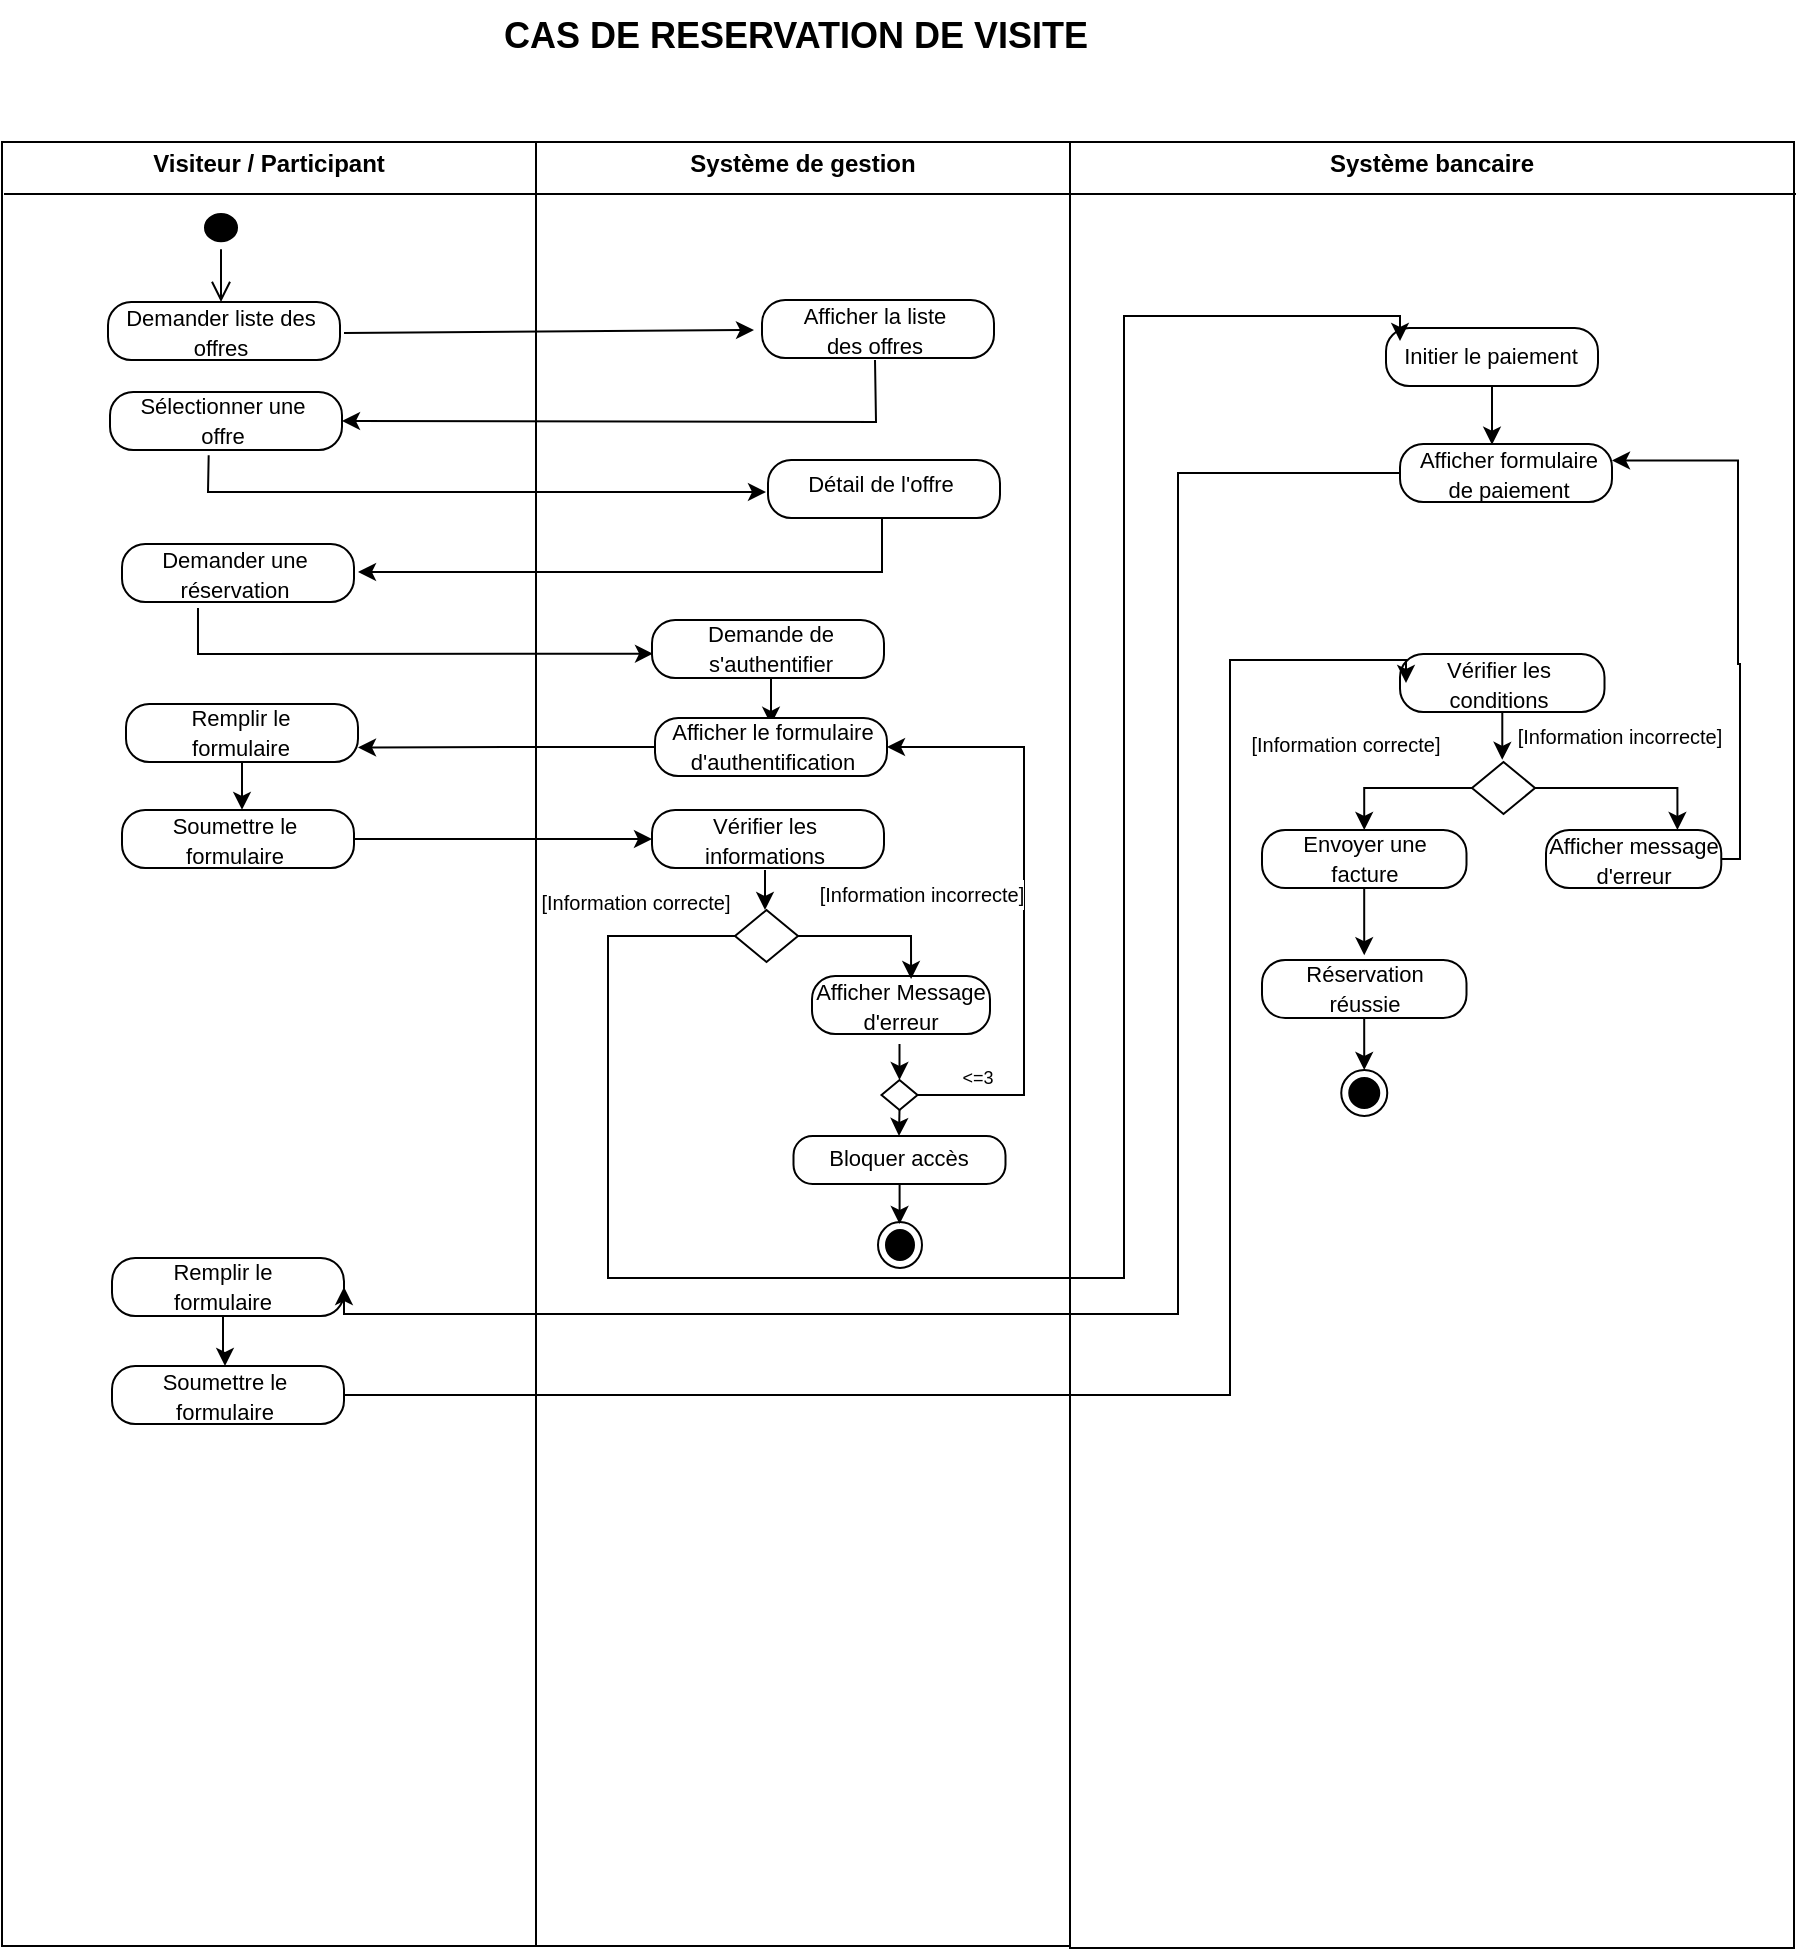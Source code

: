 <mxfile version="26.2.14">
  <diagram name="Page-1" id="e7e014a7-5840-1c2e-5031-d8a46d1fe8dd">
    <mxGraphModel dx="1094" dy="656" grid="0" gridSize="10" guides="1" tooltips="1" connect="1" arrows="1" fold="1" page="1" pageScale="1" pageWidth="827" pageHeight="1169" background="none" math="0" shadow="0">
      <root>
        <mxCell id="0" />
        <mxCell id="1" parent="0" />
        <mxCell id="_ejCU_rRlJFC165mmWsl-280" value="" style="rounded=1;whiteSpace=wrap;html=1;arcSize=40;fontColor=#000000;fillColor=light-dark(#FFFFFF,#FFFFFF);strokeColor=light-dark(#000000, #ff9090);fillStyle=solid;pointerEvents=0;align=center;verticalAlign=top;fontFamily=Helvetica;fontSize=12;labelBackgroundColor=light-dark(#000000,#000000);" parent="1" vertex="1">
          <mxGeometry x="829" y="614" width="106" height="29" as="geometry" />
        </mxCell>
        <mxCell id="_ejCU_rRlJFC165mmWsl-41" value="&lt;p style=&quot;margin:0px;margin-top:4px;text-align:center;&quot;&gt;&lt;b&gt;Visiteur / Participant&lt;/b&gt;&lt;/p&gt;" style="verticalAlign=top;align=left;overflow=fill;html=1;whiteSpace=wrap;movable=1;resizable=1;rotatable=1;deletable=1;editable=1;locked=0;connectable=1;" parent="1" vertex="1">
          <mxGeometry x="431" y="115" width="267" height="902" as="geometry" />
        </mxCell>
        <mxCell id="_ejCU_rRlJFC165mmWsl-43" value="&lt;p style=&quot;margin:0px;margin-top:4px;text-align:center;&quot;&gt;&lt;b&gt;Système de gestion&lt;/b&gt;&lt;/p&gt;" style="verticalAlign=top;align=left;overflow=fill;html=1;whiteSpace=wrap;movable=1;resizable=1;rotatable=1;deletable=1;editable=1;locked=0;connectable=1;" parent="1" vertex="1">
          <mxGeometry x="698" y="115" width="267" height="902" as="geometry" />
        </mxCell>
        <mxCell id="_ejCU_rRlJFC165mmWsl-52" value="" style="rounded=1;whiteSpace=wrap;html=1;arcSize=40;fontColor=#000000;fillColor=light-dark(#FFFFFF,#FFFFFF);strokeColor=light-dark(#000000, #ff9090);fillStyle=solid;pointerEvents=0;align=center;verticalAlign=top;fontFamily=Helvetica;fontSize=12;labelBackgroundColor=light-dark(#000000,#000000);" parent="1" vertex="1">
          <mxGeometry x="484" y="195" width="116" height="29" as="geometry" />
        </mxCell>
        <mxCell id="_ejCU_rRlJFC165mmWsl-48" value="" style="group;labelBackgroundColor=light-dark(#000000,#000000);fillColor=none;fillStyle=solid;imageAspect=1;" parent="1" vertex="1" connectable="0">
          <mxGeometry x="533" y="147" width="58" height="76" as="geometry" />
        </mxCell>
        <mxCell id="_ejCU_rRlJFC165mmWsl-46" value="" style="ellipse;html=1;shape=startState;fillColor=#000000;strokeColor=light-dark(#000000,#000000);labelBorderColor=default;" parent="_ejCU_rRlJFC165mmWsl-48" vertex="1">
          <mxGeometry x="-4.5" width="24" height="21.667" as="geometry" />
        </mxCell>
        <mxCell id="_ejCU_rRlJFC165mmWsl-47" value="" style="edgeStyle=orthogonalEdgeStyle;html=1;verticalAlign=bottom;endArrow=open;endSize=8;strokeColor=#000000;rounded=0;entryX=0.5;entryY=0;entryDx=0;entryDy=0;" parent="_ejCU_rRlJFC165mmWsl-48" source="_ejCU_rRlJFC165mmWsl-46" target="_ejCU_rRlJFC165mmWsl-54" edge="1">
          <mxGeometry relative="1" as="geometry">
            <mxPoint x="11" y="39" as="targetPoint" />
          </mxGeometry>
        </mxCell>
        <mxCell id="_ejCU_rRlJFC165mmWsl-54" value="&lt;font style=&quot;font-size: 11px;&quot;&gt;Demander liste des offres&lt;/font&gt;" style="text;html=1;align=center;verticalAlign=middle;whiteSpace=wrap;rounded=0;fontFamily=Helvetica;fontSize=12;fontColor=default;labelBackgroundColor=none;" parent="_ejCU_rRlJFC165mmWsl-48" vertex="1">
          <mxGeometry x="-41" y="48" width="97" height="30" as="geometry" />
        </mxCell>
        <mxCell id="_ejCU_rRlJFC165mmWsl-56" value="" style="endArrow=classic;html=1;rounded=0;fontFamily=Helvetica;fontSize=12;fontColor=default;labelBackgroundColor=light-dark(#000000,#000000);exitX=1;exitY=0.5;exitDx=0;exitDy=0;" parent="1" edge="1">
          <mxGeometry width="50" height="50" relative="1" as="geometry">
            <mxPoint x="602" y="210.5" as="sourcePoint" />
            <mxPoint x="807" y="209" as="targetPoint" />
          </mxGeometry>
        </mxCell>
        <mxCell id="_ejCU_rRlJFC165mmWsl-57" value="" style="rounded=1;whiteSpace=wrap;html=1;arcSize=40;fontColor=#000000;fillColor=light-dark(#FFFFFF,#FFFFFF);strokeColor=light-dark(#000000, #ff9090);fillStyle=solid;pointerEvents=0;align=center;verticalAlign=top;fontFamily=Helvetica;fontSize=12;labelBackgroundColor=light-dark(#000000,#000000);" parent="1" vertex="1">
          <mxGeometry x="811" y="194" width="116" height="29" as="geometry" />
        </mxCell>
        <mxCell id="_ejCU_rRlJFC165mmWsl-58" value="&lt;font style=&quot;font-size: 11px;&quot;&gt;Afficher la liste des offres&lt;/font&gt;" style="text;html=1;align=center;verticalAlign=middle;whiteSpace=wrap;rounded=0;fontFamily=Helvetica;fontSize=12;fontColor=default;labelBackgroundColor=none;" parent="1" vertex="1">
          <mxGeometry x="821" y="194" width="93" height="30" as="geometry" />
        </mxCell>
        <mxCell id="_ejCU_rRlJFC165mmWsl-59" value="" style="rounded=1;whiteSpace=wrap;html=1;arcSize=40;fontColor=#000000;fillColor=light-dark(#FFFFFF,#FFFFFF);strokeColor=light-dark(#000000, #ff9090);fillStyle=solid;pointerEvents=0;align=center;verticalAlign=top;fontFamily=Helvetica;fontSize=12;labelBackgroundColor=light-dark(#000000,#000000);" parent="1" vertex="1">
          <mxGeometry x="485" y="240" width="116" height="29" as="geometry" />
        </mxCell>
        <mxCell id="_ejCU_rRlJFC165mmWsl-60" value="&lt;font style=&quot;font-size: 11px;&quot;&gt;Sélectionner une offre&lt;/font&gt;" style="text;html=1;align=center;verticalAlign=middle;whiteSpace=wrap;rounded=0;fontFamily=Helvetica;fontSize=12;fontColor=default;labelBackgroundColor=none;" parent="1" vertex="1">
          <mxGeometry x="495" y="239" width="93" height="30" as="geometry" />
        </mxCell>
        <mxCell id="_ejCU_rRlJFC165mmWsl-62" value="" style="endArrow=classic;html=1;rounded=0;fontFamily=Helvetica;fontSize=12;fontColor=default;labelBackgroundColor=light-dark(#000000,#000000);entryX=1;entryY=0.5;entryDx=0;entryDy=0;exitX=0.5;exitY=1;exitDx=0;exitDy=0;" parent="1" source="_ejCU_rRlJFC165mmWsl-58" target="_ejCU_rRlJFC165mmWsl-59" edge="1">
          <mxGeometry width="50" height="50" relative="1" as="geometry">
            <mxPoint x="755" y="327" as="sourcePoint" />
            <mxPoint x="805" y="277" as="targetPoint" />
            <Array as="points">
              <mxPoint x="868" y="255" />
            </Array>
          </mxGeometry>
        </mxCell>
        <mxCell id="_ejCU_rRlJFC165mmWsl-63" value="" style="endArrow=classic;html=1;rounded=0;fontFamily=Helvetica;fontSize=12;fontColor=default;labelBackgroundColor=light-dark(#000000,#000000);exitX=0.423;exitY=1.087;exitDx=0;exitDy=0;exitPerimeter=0;" parent="1" source="_ejCU_rRlJFC165mmWsl-60" edge="1">
          <mxGeometry width="50" height="50" relative="1" as="geometry">
            <mxPoint x="548.998" y="289" as="sourcePoint" />
            <mxPoint x="813" y="290" as="targetPoint" />
            <Array as="points">
              <mxPoint x="534" y="290" />
            </Array>
          </mxGeometry>
        </mxCell>
        <mxCell id="_ejCU_rRlJFC165mmWsl-64" value="" style="rounded=1;whiteSpace=wrap;html=1;arcSize=40;fontColor=#000000;fillColor=light-dark(#FFFFFF,#FFFFFF);strokeColor=light-dark(#000000, #ff9090);fillStyle=solid;pointerEvents=0;align=center;verticalAlign=top;fontFamily=Helvetica;fontSize=12;labelBackgroundColor=light-dark(#000000,#000000);" parent="1" vertex="1">
          <mxGeometry x="814" y="274" width="116" height="29" as="geometry" />
        </mxCell>
        <mxCell id="_ejCU_rRlJFC165mmWsl-65" value="&lt;font style=&quot;font-size: 11px;&quot;&gt;Détail de l&#39;offre&lt;/font&gt;" style="text;html=1;align=center;verticalAlign=middle;whiteSpace=wrap;rounded=0;fontFamily=Helvetica;fontSize=12;fontColor=default;labelBackgroundColor=none;" parent="1" vertex="1">
          <mxGeometry x="824" y="271" width="93" height="30" as="geometry" />
        </mxCell>
        <mxCell id="_ejCU_rRlJFC165mmWsl-67" value="" style="endArrow=classic;html=1;rounded=0;fontFamily=Helvetica;fontSize=12;fontColor=default;labelBackgroundColor=light-dark(#000000,#000000);" parent="1" edge="1">
          <mxGeometry width="50" height="50" relative="1" as="geometry">
            <mxPoint x="871" y="303" as="sourcePoint" />
            <mxPoint x="609" y="330" as="targetPoint" />
            <Array as="points">
              <mxPoint x="871" y="330" />
            </Array>
          </mxGeometry>
        </mxCell>
        <mxCell id="_ejCU_rRlJFC165mmWsl-68" value="" style="rounded=1;whiteSpace=wrap;html=1;arcSize=40;fontColor=#000000;fillColor=light-dark(#FFFFFF,#FFFFFF);strokeColor=light-dark(#000000, #ff9090);fillStyle=solid;pointerEvents=0;align=center;verticalAlign=top;fontFamily=Helvetica;fontSize=12;labelBackgroundColor=light-dark(#000000,#000000);" parent="1" vertex="1">
          <mxGeometry x="491" y="316" width="116" height="29" as="geometry" />
        </mxCell>
        <mxCell id="_ejCU_rRlJFC165mmWsl-69" value="&lt;font style=&quot;font-size: 11px;&quot;&gt;Demander une réservation&lt;/font&gt;" style="text;html=1;align=center;verticalAlign=middle;whiteSpace=wrap;rounded=0;fontFamily=Helvetica;fontSize=12;fontColor=default;labelBackgroundColor=none;" parent="1" vertex="1">
          <mxGeometry x="501" y="316" width="93" height="30" as="geometry" />
        </mxCell>
        <mxCell id="_ejCU_rRlJFC165mmWsl-70" value="" style="endArrow=classic;html=1;rounded=0;fontFamily=Helvetica;fontSize=12;fontColor=default;labelBackgroundColor=light-dark(#000000,#000000);exitX=0.301;exitY=1.067;exitDx=0;exitDy=0;exitPerimeter=0;" parent="1" source="_ejCU_rRlJFC165mmWsl-69" edge="1">
          <mxGeometry width="50" height="50" relative="1" as="geometry">
            <mxPoint x="478.003" y="343.0" as="sourcePoint" />
            <mxPoint x="756.5" y="370.82" as="targetPoint" />
            <Array as="points">
              <mxPoint x="529" y="371" />
            </Array>
          </mxGeometry>
        </mxCell>
        <mxCell id="_ejCU_rRlJFC165mmWsl-71" value="" style="rounded=1;whiteSpace=wrap;html=1;arcSize=40;fontColor=#000000;fillColor=light-dark(#FFFFFF,#FFFFFF);strokeColor=light-dark(#000000, #ff9090);fillStyle=solid;pointerEvents=0;align=center;verticalAlign=top;fontFamily=Helvetica;fontSize=12;labelBackgroundColor=light-dark(#000000,#000000);" parent="1" vertex="1">
          <mxGeometry x="756" y="354" width="116" height="29" as="geometry" />
        </mxCell>
        <mxCell id="_ejCU_rRlJFC165mmWsl-219" style="edgeStyle=orthogonalEdgeStyle;rounded=0;orthogonalLoop=1;jettySize=auto;html=1;fontFamily=Helvetica;fontSize=12;fontColor=default;labelBackgroundColor=light-dark(#000000,#000000);" parent="1" source="_ejCU_rRlJFC165mmWsl-72" edge="1">
          <mxGeometry relative="1" as="geometry">
            <mxPoint x="815.5" y="406.406" as="targetPoint" />
          </mxGeometry>
        </mxCell>
        <mxCell id="_ejCU_rRlJFC165mmWsl-72" value="&lt;font style=&quot;font-size: 11px;&quot;&gt;Demande de s&#39;authentifier&lt;/font&gt;" style="text;html=1;align=center;verticalAlign=middle;whiteSpace=wrap;rounded=0;fontFamily=Helvetica;fontSize=12;fontColor=default;labelBackgroundColor=none;" parent="1" vertex="1">
          <mxGeometry x="764" y="353" width="103" height="30" as="geometry" />
        </mxCell>
        <mxCell id="_ejCU_rRlJFC165mmWsl-223" style="edgeStyle=orthogonalEdgeStyle;rounded=0;orthogonalLoop=1;jettySize=auto;html=1;fontFamily=Helvetica;fontSize=12;fontColor=default;labelBackgroundColor=light-dark(#000000,#000000);" parent="1" source="_ejCU_rRlJFC165mmWsl-79" edge="1">
          <mxGeometry relative="1" as="geometry">
            <mxPoint x="551.0" y="448.935" as="targetPoint" />
          </mxGeometry>
        </mxCell>
        <mxCell id="_ejCU_rRlJFC165mmWsl-79" value="" style="rounded=1;whiteSpace=wrap;html=1;arcSize=40;fontColor=#000000;fillColor=light-dark(#FFFFFF,#FFFFFF);strokeColor=light-dark(#000000, #ff9090);fillStyle=solid;pointerEvents=0;align=center;verticalAlign=top;fontFamily=Helvetica;fontSize=12;labelBackgroundColor=light-dark(#000000,#000000);" parent="1" vertex="1">
          <mxGeometry x="493" y="396" width="116" height="29" as="geometry" />
        </mxCell>
        <mxCell id="_ejCU_rRlJFC165mmWsl-80" value="&lt;font style=&quot;font-size: 11px;&quot;&gt;Remplir le formulaire&lt;/font&gt;" style="text;html=1;align=center;verticalAlign=middle;whiteSpace=wrap;rounded=0;fontFamily=Helvetica;fontSize=12;fontColor=default;labelBackgroundColor=none;" parent="1" vertex="1">
          <mxGeometry x="503.5" y="395" width="93" height="30" as="geometry" />
        </mxCell>
        <mxCell id="_ejCU_rRlJFC165mmWsl-95" value="" style="rounded=1;whiteSpace=wrap;html=1;arcSize=40;fontColor=#000000;fillColor=light-dark(#FFFFFF,#FFFFFF);strokeColor=light-dark(#000000, #ff9090);fillStyle=solid;pointerEvents=0;align=center;verticalAlign=top;fontFamily=Helvetica;fontSize=12;labelBackgroundColor=light-dark(#000000,#000000);" parent="1" vertex="1">
          <mxGeometry x="486" y="673" width="116" height="29" as="geometry" />
        </mxCell>
        <mxCell id="_ejCU_rRlJFC165mmWsl-114" style="edgeStyle=orthogonalEdgeStyle;rounded=0;orthogonalLoop=1;jettySize=auto;html=1;fontFamily=Helvetica;fontSize=12;fontColor=default;labelBackgroundColor=light-dark(#000000,#000000);entryX=0.5;entryY=0;entryDx=0;entryDy=0;" parent="1" source="_ejCU_rRlJFC165mmWsl-93" target="_ejCU_rRlJFC165mmWsl-113" edge="1">
          <mxGeometry relative="1" as="geometry">
            <mxPoint x="541.5" y="733.421" as="targetPoint" />
          </mxGeometry>
        </mxCell>
        <mxCell id="_ejCU_rRlJFC165mmWsl-93" value="&lt;font style=&quot;font-size: 11px;&quot;&gt;Remplir le formulaire&lt;/font&gt;" style="text;html=1;align=center;verticalAlign=middle;whiteSpace=wrap;rounded=0;fontFamily=Helvetica;fontSize=12;fontColor=default;labelBackgroundColor=none;" parent="1" vertex="1">
          <mxGeometry x="495" y="672" width="93" height="30" as="geometry" />
        </mxCell>
        <mxCell id="_ejCU_rRlJFC165mmWsl-112" value="" style="rounded=1;whiteSpace=wrap;html=1;arcSize=40;fontColor=#000000;fillColor=light-dark(#FFFFFF,#FFFFFF);strokeColor=light-dark(#000000, #ff9090);fillStyle=solid;pointerEvents=0;align=center;verticalAlign=top;fontFamily=Helvetica;fontSize=12;labelBackgroundColor=light-dark(#000000,#000000);" parent="1" vertex="1">
          <mxGeometry x="486" y="727" width="116" height="29" as="geometry" />
        </mxCell>
        <mxCell id="_ejCU_rRlJFC165mmWsl-113" value="&lt;font style=&quot;font-size: 11px;&quot;&gt;Soumettre le formulaire&lt;/font&gt;" style="text;html=1;align=center;verticalAlign=middle;whiteSpace=wrap;rounded=0;fontFamily=Helvetica;fontSize=12;fontColor=default;labelBackgroundColor=none;" parent="1" vertex="1">
          <mxGeometry x="496" y="727" width="93" height="30" as="geometry" />
        </mxCell>
        <mxCell id="_ejCU_rRlJFC165mmWsl-120" value="&lt;p style=&quot;margin:0px;margin-top:4px;text-align:center;&quot;&gt;&lt;b&gt;Système bancaire&lt;/b&gt;&lt;/p&gt;" style="verticalAlign=top;align=left;overflow=fill;html=1;whiteSpace=wrap;movable=1;resizable=1;rotatable=1;deletable=1;editable=1;locked=0;connectable=1;" parent="1" vertex="1">
          <mxGeometry x="965" y="115" width="362" height="903" as="geometry" />
        </mxCell>
        <mxCell id="_ejCU_rRlJFC165mmWsl-173" style="edgeStyle=orthogonalEdgeStyle;rounded=0;orthogonalLoop=1;jettySize=auto;html=1;fontFamily=Helvetica;fontSize=12;fontColor=default;labelBackgroundColor=light-dark(#000000,#000000);" parent="1" source="_ejCU_rRlJFC165mmWsl-167" edge="1">
          <mxGeometry relative="1" as="geometry">
            <mxPoint x="1176.0" y="266.365" as="targetPoint" />
          </mxGeometry>
        </mxCell>
        <mxCell id="_ejCU_rRlJFC165mmWsl-167" value="" style="rounded=1;whiteSpace=wrap;html=1;arcSize=40;fontColor=#000000;fillColor=light-dark(#FFFFFF,#FFFFFF);strokeColor=light-dark(#000000, #ff9090);fillStyle=solid;pointerEvents=0;align=center;verticalAlign=top;fontFamily=Helvetica;fontSize=12;labelBackgroundColor=light-dark(#000000,#000000);" parent="1" vertex="1">
          <mxGeometry x="1123" y="208" width="106" height="29" as="geometry" />
        </mxCell>
        <mxCell id="_ejCU_rRlJFC165mmWsl-168" value="&lt;font style=&quot;font-size: 11px;&quot;&gt;Initier le paiement&lt;/font&gt;" style="text;html=1;align=center;verticalAlign=middle;whiteSpace=wrap;rounded=0;fontFamily=Helvetica;fontSize=12;fontColor=default;labelBackgroundColor=none;" parent="1" vertex="1">
          <mxGeometry x="1130" y="207" width="91" height="30" as="geometry" />
        </mxCell>
        <mxCell id="_ejCU_rRlJFC165mmWsl-201" style="edgeStyle=orthogonalEdgeStyle;rounded=0;orthogonalLoop=1;jettySize=auto;html=1;fontFamily=Helvetica;fontSize=12;fontColor=default;labelBackgroundColor=light-dark(#000000,#000000);exitX=0;exitY=0.5;exitDx=0;exitDy=0;entryX=1;entryY=0.5;entryDx=0;entryDy=0;" parent="1" source="_ejCU_rRlJFC165mmWsl-170" target="_ejCU_rRlJFC165mmWsl-95" edge="1">
          <mxGeometry relative="1" as="geometry">
            <mxPoint x="642" y="696" as="targetPoint" />
            <mxPoint x="1110.62" y="653.867" as="sourcePoint" />
            <Array as="points">
              <mxPoint x="1019" y="280" />
              <mxPoint x="1019" y="701" />
              <mxPoint x="602" y="701" />
            </Array>
          </mxGeometry>
        </mxCell>
        <mxCell id="_ejCU_rRlJFC165mmWsl-172" value="" style="rounded=1;whiteSpace=wrap;html=1;arcSize=40;fontColor=#000000;fillColor=light-dark(#FFFFFF,#FFFFFF);strokeColor=light-dark(#000000, #ff9090);fillStyle=solid;pointerEvents=0;align=center;verticalAlign=top;fontFamily=Helvetica;fontSize=12;labelBackgroundColor=light-dark(#000000,#000000);" parent="1" vertex="1">
          <mxGeometry x="1130" y="266" width="106" height="29" as="geometry" />
        </mxCell>
        <mxCell id="_ejCU_rRlJFC165mmWsl-170" value="&lt;font style=&quot;font-size: 11px;&quot;&gt;Afficher formulaire de paiement&lt;/font&gt;" style="text;html=1;align=center;verticalAlign=middle;whiteSpace=wrap;rounded=0;fontFamily=Helvetica;fontSize=12;fontColor=default;labelBackgroundColor=none;" parent="1" vertex="1">
          <mxGeometry x="1133" y="268" width="103" height="25" as="geometry" />
        </mxCell>
        <mxCell id="_ejCU_rRlJFC165mmWsl-188" value="&lt;font style=&quot;font-size: 9px;&quot;&gt;&amp;lt;=3&lt;/font&gt;" style="text;html=1;align=center;verticalAlign=middle;whiteSpace=wrap;rounded=0;fontFamily=Helvetica;fontSize=12;labelBackgroundColor=light-dark(#ffffff, #000000);fillColor=light-dark(#ffffff, #ededed);" parent="1" vertex="1">
          <mxGeometry x="898" y="575" width="41.5" height="13" as="geometry" />
        </mxCell>
        <mxCell id="_ejCU_rRlJFC165mmWsl-259" style="edgeStyle=orthogonalEdgeStyle;rounded=0;orthogonalLoop=1;jettySize=auto;html=1;fontFamily=Helvetica;fontSize=12;fontColor=default;labelBackgroundColor=light-dark(#000000,#000000);" parent="1" source="_ejCU_rRlJFC165mmWsl-203" edge="1">
          <mxGeometry relative="1" as="geometry">
            <mxPoint x="1181.125" y="423.923" as="targetPoint" />
          </mxGeometry>
        </mxCell>
        <mxCell id="_ejCU_rRlJFC165mmWsl-203" value="" style="rounded=1;whiteSpace=wrap;html=1;arcSize=40;fontColor=#000000;fillColor=light-dark(#FFFFFF,#FFFFFF);strokeColor=light-dark(#000000, #ff9090);fillStyle=solid;pointerEvents=0;align=center;verticalAlign=top;fontFamily=Helvetica;fontSize=12;labelBackgroundColor=light-dark(#000000,#000000);" parent="1" vertex="1">
          <mxGeometry x="1130" y="371" width="102.25" height="29" as="geometry" />
        </mxCell>
        <mxCell id="_ejCU_rRlJFC165mmWsl-205" value="&lt;font style=&quot;font-size: 11px;&quot;&gt;Vérifier les conditions&lt;/font&gt;" style="text;html=1;align=center;verticalAlign=middle;whiteSpace=wrap;rounded=0;fontFamily=Helvetica;fontSize=12;fontColor=default;labelBackgroundColor=none;" parent="1" vertex="1">
          <mxGeometry x="1133" y="375" width="93" height="21" as="geometry" />
        </mxCell>
        <mxCell id="_ejCU_rRlJFC165mmWsl-222" style="edgeStyle=orthogonalEdgeStyle;rounded=0;orthogonalLoop=1;jettySize=auto;html=1;entryX=1;entryY=0.75;entryDx=0;entryDy=0;fontFamily=Helvetica;fontSize=12;fontColor=default;labelBackgroundColor=light-dark(#000000,#000000);" parent="1" source="_ejCU_rRlJFC165mmWsl-220" target="_ejCU_rRlJFC165mmWsl-79" edge="1">
          <mxGeometry relative="1" as="geometry" />
        </mxCell>
        <mxCell id="_ejCU_rRlJFC165mmWsl-220" value="" style="rounded=1;whiteSpace=wrap;html=1;arcSize=40;fontColor=#000000;fillColor=light-dark(#FFFFFF,#FFFFFF);strokeColor=light-dark(#000000, #ff9090);fillStyle=solid;pointerEvents=0;align=center;verticalAlign=top;fontFamily=Helvetica;fontSize=12;labelBackgroundColor=light-dark(#000000,#000000);" parent="1" vertex="1">
          <mxGeometry x="757.5" y="403" width="116" height="29" as="geometry" />
        </mxCell>
        <mxCell id="_ejCU_rRlJFC165mmWsl-221" value="&lt;font style=&quot;font-size: 11px;&quot;&gt;Afficher le formulaire d&#39;authentification&lt;/font&gt;" style="text;html=1;align=center;verticalAlign=middle;whiteSpace=wrap;rounded=0;fontFamily=Helvetica;fontSize=12;fontColor=default;labelBackgroundColor=none;" parent="1" vertex="1">
          <mxGeometry x="764.5" y="402" width="103" height="30" as="geometry" />
        </mxCell>
        <mxCell id="_ejCU_rRlJFC165mmWsl-234" style="edgeStyle=orthogonalEdgeStyle;rounded=0;orthogonalLoop=1;jettySize=auto;html=1;entryX=0;entryY=0.5;entryDx=0;entryDy=0;fontFamily=Helvetica;fontSize=12;fontColor=default;labelBackgroundColor=light-dark(#000000,#000000);" parent="1" source="_ejCU_rRlJFC165mmWsl-227" target="_ejCU_rRlJFC165mmWsl-232" edge="1">
          <mxGeometry relative="1" as="geometry" />
        </mxCell>
        <mxCell id="_ejCU_rRlJFC165mmWsl-227" value="" style="rounded=1;whiteSpace=wrap;html=1;arcSize=40;fontColor=#000000;fillColor=light-dark(#FFFFFF,#FFFFFF);strokeColor=light-dark(#000000, #ff9090);fillStyle=solid;pointerEvents=0;align=center;verticalAlign=top;fontFamily=Helvetica;fontSize=12;labelBackgroundColor=light-dark(#000000,#000000);" parent="1" vertex="1">
          <mxGeometry x="491" y="449" width="116" height="29" as="geometry" />
        </mxCell>
        <mxCell id="_ejCU_rRlJFC165mmWsl-228" value="&lt;font style=&quot;font-size: 11px;&quot;&gt;Soumettre le formulaire&lt;/font&gt;" style="text;html=1;align=center;verticalAlign=middle;whiteSpace=wrap;rounded=0;fontFamily=Helvetica;fontSize=12;fontColor=default;labelBackgroundColor=none;" parent="1" vertex="1">
          <mxGeometry x="501" y="449" width="93" height="30" as="geometry" />
        </mxCell>
        <mxCell id="_ejCU_rRlJFC165mmWsl-232" value="" style="rounded=1;whiteSpace=wrap;html=1;arcSize=40;fontColor=#000000;fillColor=light-dark(#FFFFFF,#FFFFFF);strokeColor=light-dark(#000000, #ff9090);fillStyle=solid;pointerEvents=0;align=center;verticalAlign=top;fontFamily=Helvetica;fontSize=12;labelBackgroundColor=light-dark(#000000,#000000);" parent="1" vertex="1">
          <mxGeometry x="756" y="449" width="116" height="29" as="geometry" />
        </mxCell>
        <mxCell id="_ejCU_rRlJFC165mmWsl-248" style="edgeStyle=orthogonalEdgeStyle;rounded=0;orthogonalLoop=1;jettySize=auto;html=1;entryX=0.5;entryY=0;entryDx=0;entryDy=0;fontFamily=Helvetica;fontSize=12;fontColor=default;labelBackgroundColor=light-dark(#000000,#000000);" parent="1" source="_ejCU_rRlJFC165mmWsl-233" target="_ejCU_rRlJFC165mmWsl-235" edge="1">
          <mxGeometry relative="1" as="geometry" />
        </mxCell>
        <mxCell id="_ejCU_rRlJFC165mmWsl-233" value="&lt;font style=&quot;font-size: 11px;&quot;&gt;Vérifier les informations&lt;/font&gt;" style="text;html=1;align=center;verticalAlign=middle;whiteSpace=wrap;rounded=0;fontFamily=Helvetica;fontSize=12;fontColor=default;labelBackgroundColor=none;" parent="1" vertex="1">
          <mxGeometry x="766" y="449" width="93" height="30" as="geometry" />
        </mxCell>
        <mxCell id="_ejCU_rRlJFC165mmWsl-253" style="edgeStyle=orthogonalEdgeStyle;rounded=0;orthogonalLoop=1;jettySize=auto;html=1;entryX=0;entryY=0.25;entryDx=0;entryDy=0;fontFamily=Helvetica;fontSize=12;fontColor=default;labelBackgroundColor=light-dark(#000000,#000000);exitX=0;exitY=0.5;exitDx=0;exitDy=0;" parent="1" edge="1" target="_ejCU_rRlJFC165mmWsl-168">
          <mxGeometry relative="1" as="geometry">
            <mxPoint x="797.5" y="512.03" as="sourcePoint" />
            <mxPoint x="1048" y="570.03" as="targetPoint" />
            <Array as="points">
              <mxPoint x="734" y="512" />
              <mxPoint x="734" y="683" />
              <mxPoint x="992" y="683" />
              <mxPoint x="992" y="202" />
            </Array>
          </mxGeometry>
        </mxCell>
        <mxCell id="_ejCU_rRlJFC165mmWsl-235" value="" style="rhombus;whiteSpace=wrap;html=1;fontColor=#000000;fillColor=#FFFFFF;strokeColor=#000000;fillStyle=solid;pointerEvents=0;align=center;verticalAlign=top;fontFamily=Helvetica;fontSize=12;labelBackgroundColor=light-dark(#000000,#000000);" parent="1" vertex="1">
          <mxGeometry x="797.5" y="499" width="31.5" height="26" as="geometry" />
        </mxCell>
        <mxCell id="_ejCU_rRlJFC165mmWsl-237" value="" style="rounded=1;whiteSpace=wrap;html=1;arcSize=40;fontColor=#000000;fillColor=light-dark(#FFFFFF,#FFFFFF);strokeColor=light-dark(#000000, #ff9090);fillStyle=solid;pointerEvents=0;align=center;verticalAlign=top;fontFamily=Helvetica;fontSize=12;labelBackgroundColor=light-dark(#000000,#000000);" parent="1" vertex="1">
          <mxGeometry x="836" y="532" width="89" height="29" as="geometry" />
        </mxCell>
        <mxCell id="_ejCU_rRlJFC165mmWsl-238" style="edgeStyle=orthogonalEdgeStyle;rounded=0;orthogonalLoop=1;jettySize=auto;html=1;fontFamily=Helvetica;fontSize=12;fontColor=default;labelBackgroundColor=light-dark(#000000,#000000);" parent="1" edge="1">
          <mxGeometry relative="1" as="geometry">
            <mxPoint x="879.75" y="584" as="targetPoint" />
            <mxPoint x="879.75" y="566" as="sourcePoint" />
          </mxGeometry>
        </mxCell>
        <mxCell id="_ejCU_rRlJFC165mmWsl-239" value="&lt;font style=&quot;font-size: 11px;&quot;&gt;Afficher Message d&#39;erreur&lt;/font&gt;" style="text;html=1;align=center;verticalAlign=middle;whiteSpace=wrap;rounded=0;fontFamily=Helvetica;fontSize=12;fontColor=default;labelBackgroundColor=none;" parent="1" vertex="1">
          <mxGeometry x="836.5" y="532" width="86.5" height="30" as="geometry" />
        </mxCell>
        <mxCell id="_ejCU_rRlJFC165mmWsl-245" style="edgeStyle=orthogonalEdgeStyle;rounded=0;orthogonalLoop=1;jettySize=auto;html=1;exitX=0.5;exitY=1;exitDx=0;exitDy=0;entryX=0.5;entryY=0;entryDx=0;entryDy=0;fontFamily=Helvetica;fontSize=12;fontColor=default;labelBackgroundColor=light-dark(#000000,#000000);" parent="1" source="_ejCU_rRlJFC165mmWsl-246" edge="1">
          <mxGeometry relative="1" as="geometry">
            <mxPoint x="880.75" y="603" as="sourcePoint" />
            <mxPoint x="879.5" y="612" as="targetPoint" />
          </mxGeometry>
        </mxCell>
        <mxCell id="_ejCU_rRlJFC165mmWsl-250" style="edgeStyle=orthogonalEdgeStyle;rounded=0;orthogonalLoop=1;jettySize=auto;html=1;entryX=1;entryY=0.5;entryDx=0;entryDy=0;fontFamily=Helvetica;fontSize=12;fontColor=default;labelBackgroundColor=light-dark(#000000,#000000);" parent="1" source="_ejCU_rRlJFC165mmWsl-246" target="_ejCU_rRlJFC165mmWsl-220" edge="1">
          <mxGeometry relative="1" as="geometry">
            <Array as="points">
              <mxPoint x="942" y="591" />
              <mxPoint x="942" y="417" />
            </Array>
          </mxGeometry>
        </mxCell>
        <mxCell id="_ejCU_rRlJFC165mmWsl-246" value="" style="rhombus;whiteSpace=wrap;html=1;fontColor=#000000;fillColor=#FFFFFF;strokeColor=#000000;fillStyle=solid;pointerEvents=0;align=center;verticalAlign=top;fontFamily=Helvetica;fontSize=12;labelBackgroundColor=light-dark(#000000,#000000);" parent="1" vertex="1">
          <mxGeometry x="870.75" y="584" width="18" height="15" as="geometry" />
        </mxCell>
        <mxCell id="_ejCU_rRlJFC165mmWsl-249" style="edgeStyle=orthogonalEdgeStyle;rounded=0;orthogonalLoop=1;jettySize=auto;html=1;entryX=0.567;entryY=0.051;entryDx=0;entryDy=0;entryPerimeter=0;fontFamily=Helvetica;fontSize=12;fontColor=default;labelBackgroundColor=light-dark(#000000,#000000);" parent="1" source="_ejCU_rRlJFC165mmWsl-235" target="_ejCU_rRlJFC165mmWsl-239" edge="1">
          <mxGeometry relative="1" as="geometry" />
        </mxCell>
        <mxCell id="_ejCU_rRlJFC165mmWsl-255" style="edgeStyle=orthogonalEdgeStyle;rounded=0;orthogonalLoop=1;jettySize=auto;html=1;fontFamily=Helvetica;fontSize=12;fontColor=default;labelBackgroundColor=light-dark(#000000,#000000);entryX=0;entryY=0.5;entryDx=0;entryDy=0;" parent="1" source="_ejCU_rRlJFC165mmWsl-112" edge="1" target="_ejCU_rRlJFC165mmWsl-205">
          <mxGeometry relative="1" as="geometry">
            <mxPoint x="1054.483" y="741.5" as="targetPoint" />
            <Array as="points">
              <mxPoint x="1045" y="742" />
              <mxPoint x="1045" y="374" />
              <mxPoint x="1133" y="374" />
            </Array>
          </mxGeometry>
        </mxCell>
        <mxCell id="_ejCU_rRlJFC165mmWsl-262" style="edgeStyle=orthogonalEdgeStyle;rounded=0;orthogonalLoop=1;jettySize=auto;html=1;entryX=0.5;entryY=0;entryDx=0;entryDy=0;fontFamily=Helvetica;fontSize=12;fontColor=default;labelBackgroundColor=light-dark(#000000,#000000);" parent="1" source="_ejCU_rRlJFC165mmWsl-256" target="_ejCU_rRlJFC165mmWsl-260" edge="1">
          <mxGeometry relative="1" as="geometry" />
        </mxCell>
        <mxCell id="TqdZYPRkvk5CzxYoE2FH-2" style="edgeStyle=orthogonalEdgeStyle;rounded=0;orthogonalLoop=1;jettySize=auto;html=1;entryX=0.75;entryY=0;entryDx=0;entryDy=0;" edge="1" parent="1" source="_ejCU_rRlJFC165mmWsl-256" target="_ejCU_rRlJFC165mmWsl-263">
          <mxGeometry relative="1" as="geometry" />
        </mxCell>
        <mxCell id="_ejCU_rRlJFC165mmWsl-256" value="" style="rhombus;whiteSpace=wrap;html=1;fontColor=#000000;fillColor=#FFFFFF;strokeColor=#000000;fillStyle=solid;pointerEvents=0;align=center;verticalAlign=top;fontFamily=Helvetica;fontSize=12;labelBackgroundColor=light-dark(#000000,#000000);" parent="1" vertex="1">
          <mxGeometry x="1166" y="425" width="31.5" height="26" as="geometry" />
        </mxCell>
        <mxCell id="_ejCU_rRlJFC165mmWsl-260" value="" style="rounded=1;whiteSpace=wrap;html=1;arcSize=40;fontColor=#000000;fillColor=light-dark(#FFFFFF,#FFFFFF);strokeColor=light-dark(#000000, #ff9090);fillStyle=solid;pointerEvents=0;align=center;verticalAlign=top;fontFamily=Helvetica;fontSize=12;labelBackgroundColor=light-dark(#000000,#000000);" parent="1" vertex="1">
          <mxGeometry x="1061" y="459" width="102.25" height="29" as="geometry" />
        </mxCell>
        <mxCell id="TqdZYPRkvk5CzxYoE2FH-4" style="edgeStyle=orthogonalEdgeStyle;rounded=0;orthogonalLoop=1;jettySize=auto;html=1;entryX=1;entryY=0.25;entryDx=0;entryDy=0;" edge="1" parent="1" source="_ejCU_rRlJFC165mmWsl-263" target="_ejCU_rRlJFC165mmWsl-170">
          <mxGeometry relative="1" as="geometry">
            <Array as="points">
              <mxPoint x="1300" y="474" />
              <mxPoint x="1300" y="376" />
              <mxPoint x="1299" y="376" />
              <mxPoint x="1299" y="274" />
            </Array>
          </mxGeometry>
        </mxCell>
        <mxCell id="_ejCU_rRlJFC165mmWsl-263" value="" style="rounded=1;whiteSpace=wrap;html=1;arcSize=40;fontColor=#000000;fillColor=light-dark(#FFFFFF,#FFFFFF);strokeColor=light-dark(#000000, #ff9090);fillStyle=solid;pointerEvents=0;align=center;verticalAlign=top;fontFamily=Helvetica;fontSize=12;labelBackgroundColor=light-dark(#000000,#000000);" parent="1" vertex="1">
          <mxGeometry x="1203" y="459" width="87.63" height="29" as="geometry" />
        </mxCell>
        <mxCell id="_ejCU_rRlJFC165mmWsl-257" value="&lt;font style=&quot;font-size: 11px;&quot;&gt;Afficher message d&#39;erreur&lt;/font&gt;" style="text;html=1;align=center;verticalAlign=middle;whiteSpace=wrap;rounded=0;fontFamily=Helvetica;fontSize=12;fontColor=default;labelBackgroundColor=none;" parent="1" vertex="1">
          <mxGeometry x="1196.5" y="458" width="100" height="32" as="geometry" />
        </mxCell>
        <mxCell id="_ejCU_rRlJFC165mmWsl-265" style="edgeStyle=orthogonalEdgeStyle;rounded=0;orthogonalLoop=1;jettySize=auto;html=1;fontFamily=Helvetica;fontSize=12;fontColor=default;labelBackgroundColor=light-dark(#000000,#000000);" parent="1" source="_ejCU_rRlJFC165mmWsl-264" edge="1">
          <mxGeometry relative="1" as="geometry">
            <mxPoint x="1112.13" y="521.624" as="targetPoint" />
          </mxGeometry>
        </mxCell>
        <mxCell id="_ejCU_rRlJFC165mmWsl-264" value="&lt;font style=&quot;font-size: 11px;&quot;&gt;Envoyer une facture&lt;/font&gt;" style="text;html=1;align=center;verticalAlign=middle;whiteSpace=wrap;rounded=0;fontFamily=Helvetica;fontSize=12;fontColor=default;labelBackgroundColor=none;" parent="1" vertex="1">
          <mxGeometry x="1065.63" y="458" width="93" height="30" as="geometry" />
        </mxCell>
        <mxCell id="_ejCU_rRlJFC165mmWsl-266" value="" style="rounded=1;whiteSpace=wrap;html=1;arcSize=40;fontColor=#000000;fillColor=light-dark(#FFFFFF,#FFFFFF);strokeColor=light-dark(#000000, #ff9090);fillStyle=solid;pointerEvents=0;align=center;verticalAlign=top;fontFamily=Helvetica;fontSize=12;labelBackgroundColor=light-dark(#000000,#000000);" parent="1" vertex="1">
          <mxGeometry x="1061" y="524" width="102.25" height="29" as="geometry" />
        </mxCell>
        <mxCell id="_ejCU_rRlJFC165mmWsl-271" style="edgeStyle=orthogonalEdgeStyle;rounded=0;orthogonalLoop=1;jettySize=auto;html=1;entryX=0.5;entryY=0;entryDx=0;entryDy=0;fontFamily=Helvetica;fontSize=12;fontColor=default;labelBackgroundColor=light-dark(#000000,#000000);" parent="1" source="_ejCU_rRlJFC165mmWsl-267" target="_ejCU_rRlJFC165mmWsl-270" edge="1">
          <mxGeometry relative="1" as="geometry" />
        </mxCell>
        <mxCell id="_ejCU_rRlJFC165mmWsl-267" value="&lt;font style=&quot;font-size: 11px;&quot;&gt;Réservation réussie&lt;/font&gt;" style="text;html=1;align=center;verticalAlign=middle;whiteSpace=wrap;rounded=0;fontFamily=Helvetica;fontSize=12;fontColor=default;labelBackgroundColor=none;" parent="1" vertex="1">
          <mxGeometry x="1065.63" y="523" width="93" height="30" as="geometry" />
        </mxCell>
        <mxCell id="_ejCU_rRlJFC165mmWsl-270" value="" style="ellipse;html=1;shape=endState;fillColor=#000000;strokeColor=#000000;fillStyle=solid;pointerEvents=0;align=center;verticalAlign=top;fontFamily=Helvetica;fontSize=12;fontColor=default;labelBackgroundColor=light-dark(#000000,#000000);" parent="1" vertex="1">
          <mxGeometry x="1100.63" y="579" width="23" height="23" as="geometry" />
        </mxCell>
        <mxCell id="_ejCU_rRlJFC165mmWsl-295" style="edgeStyle=orthogonalEdgeStyle;rounded=0;orthogonalLoop=1;jettySize=auto;html=1;fontFamily=Helvetica;fontSize=12;fontColor=default;labelBackgroundColor=light-dark(#000000,#000000);" parent="1" source="_ejCU_rRlJFC165mmWsl-281" edge="1">
          <mxGeometry relative="1" as="geometry">
            <mxPoint x="879.75" y="656.802" as="targetPoint" />
          </mxGeometry>
        </mxCell>
        <mxCell id="_ejCU_rRlJFC165mmWsl-281" value="" style="rounded=1;whiteSpace=wrap;html=1;arcSize=40;fontColor=#000000;fillColor=light-dark(#FFFFFF,#FFFFFF);strokeColor=light-dark(#000000, #ff9090);fillStyle=solid;pointerEvents=0;align=center;verticalAlign=top;fontFamily=Helvetica;fontSize=12;labelBackgroundColor=light-dark(#000000,#000000);" parent="1" vertex="1">
          <mxGeometry x="826.75" y="612" width="106" height="24" as="geometry" />
        </mxCell>
        <mxCell id="_ejCU_rRlJFC165mmWsl-279" value="&lt;font style=&quot;font-size: 11px;&quot;&gt;Bloquer accès&lt;/font&gt;" style="text;html=1;align=center;verticalAlign=middle;whiteSpace=wrap;rounded=0;fontFamily=Helvetica;fontSize=12;fontColor=default;labelBackgroundColor=none;" parent="1" vertex="1">
          <mxGeometry x="833.25" y="608" width="93" height="30" as="geometry" />
        </mxCell>
        <mxCell id="_ejCU_rRlJFC165mmWsl-292" value="&lt;span&gt;&lt;font style=&quot;color: rgb(0, 0, 0); font-size: 10px;&quot;&gt;[Information correcte]&lt;/font&gt;&lt;/span&gt;" style="text;html=1;align=center;verticalAlign=middle;whiteSpace=wrap;rounded=0;fontFamily=Helvetica;fontSize=12;fontColor=#FFFFFF;labelBackgroundColor=light-dark(#ffffff, #000000);" parent="1" vertex="1">
          <mxGeometry x="1053" y="404" width="100" height="23" as="geometry" />
        </mxCell>
        <mxCell id="_ejCU_rRlJFC165mmWsl-293" value="&lt;span&gt;&lt;font style=&quot;color: rgb(0, 0, 0); font-size: 10px;&quot;&gt;[Information incorrecte]&lt;/font&gt;&lt;/span&gt;" style="text;html=1;align=center;verticalAlign=middle;whiteSpace=wrap;rounded=0;fontFamily=Helvetica;fontSize=12;fontColor=#FFFFFF;labelBackgroundColor=light-dark(#ffffff, #000000);" parent="1" vertex="1">
          <mxGeometry x="1187" y="400" width="106" height="23" as="geometry" />
        </mxCell>
        <mxCell id="_ejCU_rRlJFC165mmWsl-297" value="&lt;span&gt;&lt;font style=&quot;color: rgb(0, 0, 0); font-size: 10px;&quot;&gt;[Information correcte]&lt;/font&gt;&lt;/span&gt;" style="text;html=1;align=center;verticalAlign=middle;whiteSpace=wrap;rounded=0;fontFamily=Helvetica;fontSize=12;fontColor=#FFFFFF;labelBackgroundColor=light-dark(#ffffff, #000000);" parent="1" vertex="1">
          <mxGeometry x="698" y="483" width="100" height="23" as="geometry" />
        </mxCell>
        <mxCell id="_ejCU_rRlJFC165mmWsl-298" value="&lt;span&gt;&lt;font style=&quot;color: rgb(0, 0, 0); font-size: 10px;&quot;&gt;[Information incorrecte]&lt;/font&gt;&lt;/span&gt;" style="text;html=1;align=center;verticalAlign=middle;whiteSpace=wrap;rounded=0;fontFamily=Helvetica;fontSize=12;fontColor=#FFFFFF;labelBackgroundColor=light-dark(#ffffff, #000000);" parent="1" vertex="1">
          <mxGeometry x="838" y="479" width="106" height="23" as="geometry" />
        </mxCell>
        <mxCell id="z8olPh-3Eqmsdjr-u5Of-1" value="&lt;font style=&quot;font-size: 18px;&quot;&gt;&lt;b style=&quot;&quot;&gt;CAS DE RESERVATION DE VISITE&lt;/b&gt;&lt;/font&gt;" style="text;html=1;align=center;verticalAlign=middle;whiteSpace=wrap;rounded=0;" parent="1" vertex="1">
          <mxGeometry x="617" y="44" width="421.5" height="36" as="geometry" />
        </mxCell>
        <mxCell id="z8olPh-3Eqmsdjr-u5Of-2" value="" style="line;strokeWidth=1;fillColor=none;align=left;verticalAlign=middle;spacingTop=-1;spacingLeft=3;spacingRight=3;rotatable=0;labelPosition=right;points=[];portConstraint=eastwest;strokeColor=inherit;" parent="1" vertex="1">
          <mxGeometry x="432" y="137" width="896" height="8" as="geometry" />
        </mxCell>
        <mxCell id="z8olPh-3Eqmsdjr-u5Of-3" value="" style="ellipse;html=1;shape=endState;fillColor=#000000;strokeColor=#000000;" parent="1" vertex="1">
          <mxGeometry x="869" y="655" width="22" height="23" as="geometry" />
        </mxCell>
      </root>
    </mxGraphModel>
  </diagram>
</mxfile>
